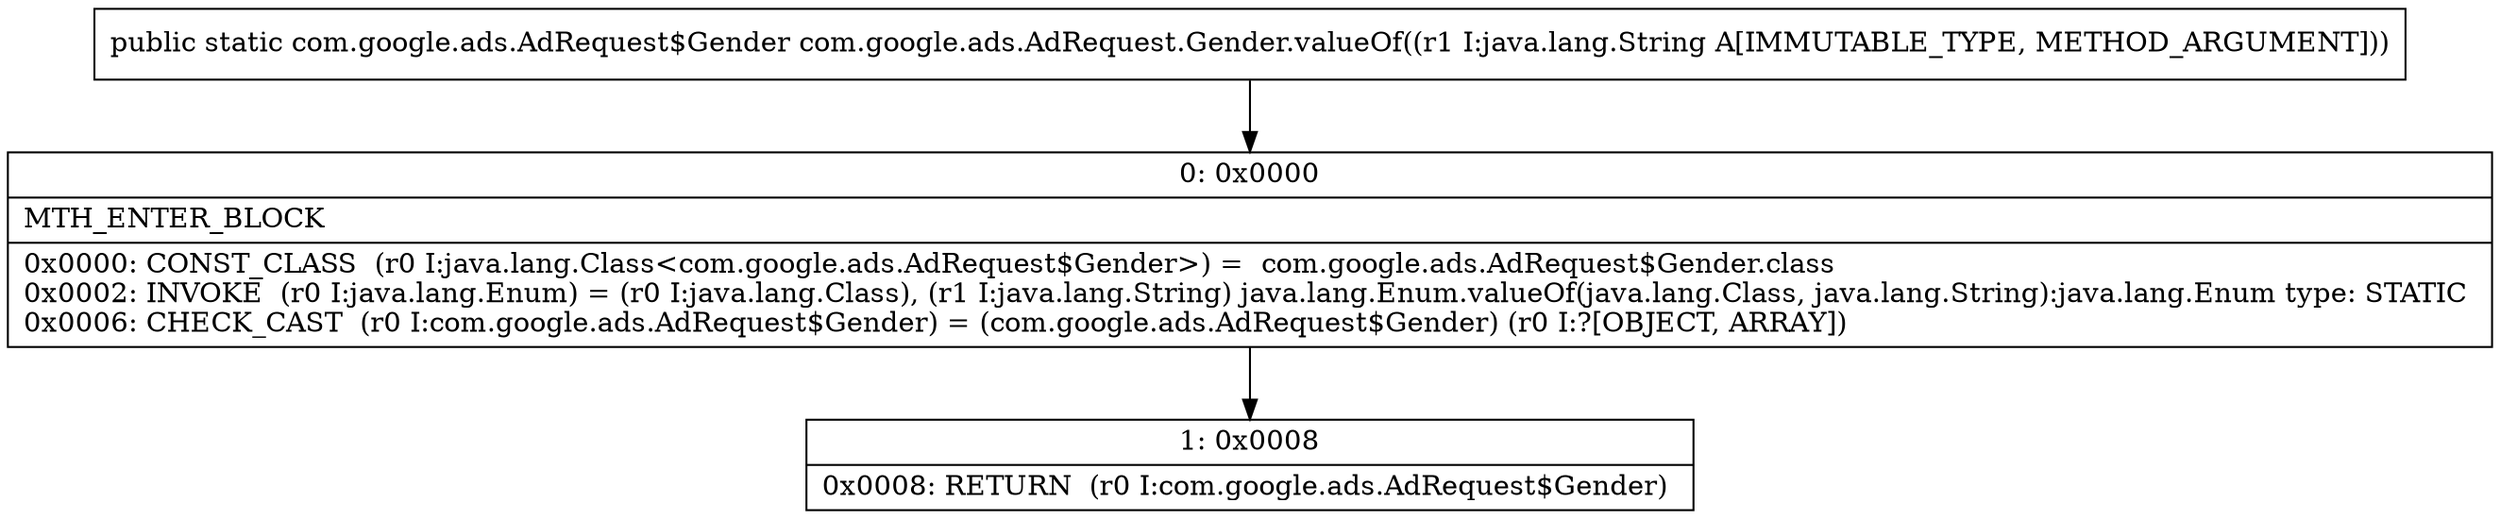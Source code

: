 digraph "CFG forcom.google.ads.AdRequest.Gender.valueOf(Ljava\/lang\/String;)Lcom\/google\/ads\/AdRequest$Gender;" {
Node_0 [shape=record,label="{0\:\ 0x0000|MTH_ENTER_BLOCK\l|0x0000: CONST_CLASS  (r0 I:java.lang.Class\<com.google.ads.AdRequest$Gender\>) =  com.google.ads.AdRequest$Gender.class \l0x0002: INVOKE  (r0 I:java.lang.Enum) = (r0 I:java.lang.Class), (r1 I:java.lang.String) java.lang.Enum.valueOf(java.lang.Class, java.lang.String):java.lang.Enum type: STATIC \l0x0006: CHECK_CAST  (r0 I:com.google.ads.AdRequest$Gender) = (com.google.ads.AdRequest$Gender) (r0 I:?[OBJECT, ARRAY]) \l}"];
Node_1 [shape=record,label="{1\:\ 0x0008|0x0008: RETURN  (r0 I:com.google.ads.AdRequest$Gender) \l}"];
MethodNode[shape=record,label="{public static com.google.ads.AdRequest$Gender com.google.ads.AdRequest.Gender.valueOf((r1 I:java.lang.String A[IMMUTABLE_TYPE, METHOD_ARGUMENT])) }"];
MethodNode -> Node_0;
Node_0 -> Node_1;
}

